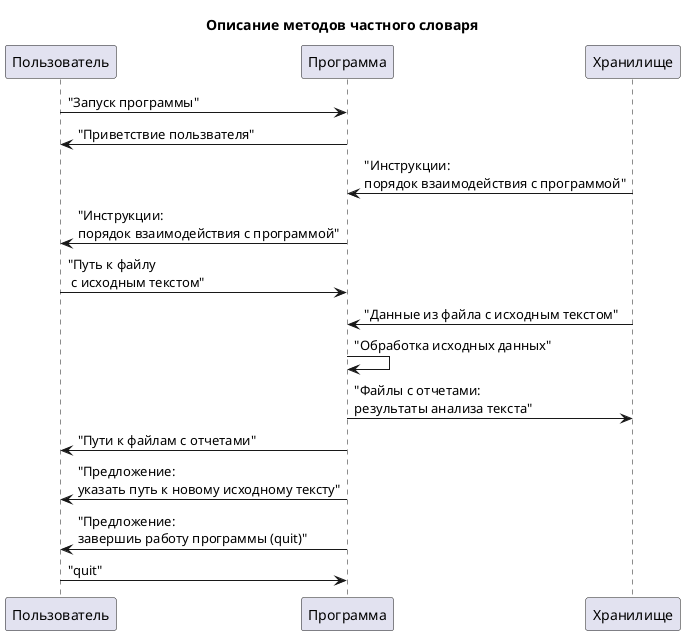 @startuml
title "Описание методов частного словаря"
participant "Пользователь" as user
participant "Программа" as app
participant "Хранилище" as storage

user -> app : "Запуск программы"
app -> user : "Приветствие пользвателя"
storage -> app : "Инструкции:\nпорядок взаимодействия с программой"
app -> user : "Инструкции:\nпорядок взаимодействия с программой"
user -> app : "Путь к файлу\n с исходным текстом"
storage -> app : "Данные из файла с исходным текстом"
app -> app : "Обработка исходных данных"
app -> storage : "Файлы с отчетами:\nрезультаты анализа текста"
app -> user : "Пути к файлам с отчетами"
app -> user : "Предложение:\nуказать путь к новому исходному тексту"
app -> user : "Предложение:\nзавершиь работу программы (quit)"
user -> app : "quit"
@enduml